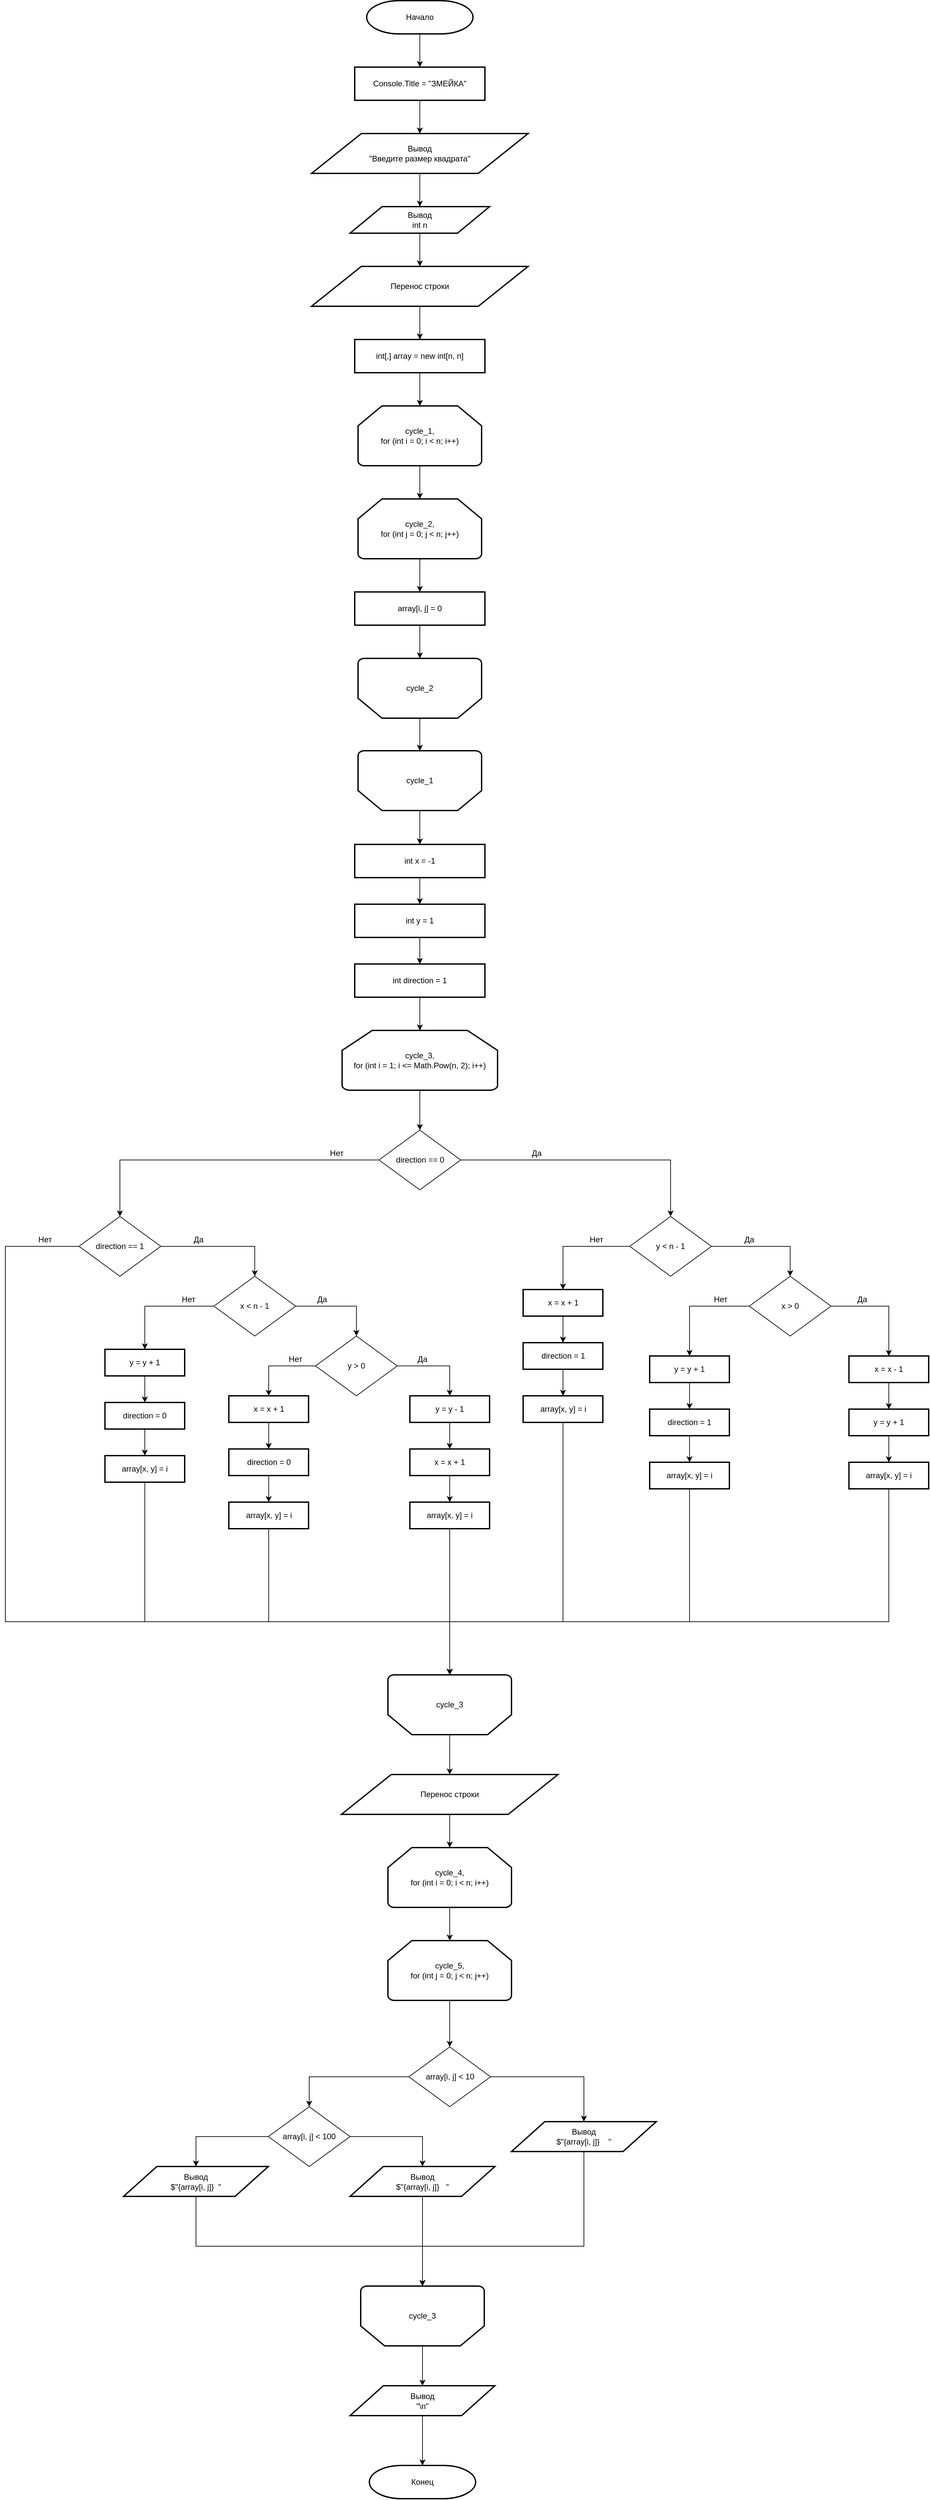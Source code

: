 <mxfile version="21.3.2" type="device">
  <diagram name="Страница 1" id="Z9K1tNPKtI9AY-vkeQpS">
    <mxGraphModel dx="2261" dy="796" grid="1" gridSize="10" guides="1" tooltips="1" connect="1" arrows="1" fold="1" page="1" pageScale="1" pageWidth="827" pageHeight="1169" math="0" shadow="0">
      <root>
        <mxCell id="0" />
        <mxCell id="1" parent="0" />
        <mxCell id="jfB_yY136jDRf2xqlvFt-1" style="edgeStyle=orthogonalEdgeStyle;rounded=0;orthogonalLoop=1;jettySize=auto;html=1;exitX=0.5;exitY=1;exitDx=0;exitDy=0;exitPerimeter=0;entryX=0.5;entryY=0;entryDx=0;entryDy=0;" edge="1" parent="1" source="2JxqPy2QXHR2AHmcMR86-1" target="5HvoogiQ1ebR22sNOO8Z-6">
          <mxGeometry relative="1" as="geometry" />
        </mxCell>
        <mxCell id="2JxqPy2QXHR2AHmcMR86-1" value="Начало" style="strokeWidth=2;html=1;shape=mxgraph.flowchart.terminator;whiteSpace=wrap;" parent="1" vertex="1">
          <mxGeometry x="334" y="40" width="160" height="50" as="geometry" />
        </mxCell>
        <mxCell id="jfB_yY136jDRf2xqlvFt-2" style="edgeStyle=orthogonalEdgeStyle;rounded=0;orthogonalLoop=1;jettySize=auto;html=1;exitX=0.5;exitY=1;exitDx=0;exitDy=0;entryX=0.5;entryY=0;entryDx=0;entryDy=0;" edge="1" parent="1" source="5HvoogiQ1ebR22sNOO8Z-6" target="ryswpVJ10NMLdz56twCL-1">
          <mxGeometry relative="1" as="geometry" />
        </mxCell>
        <mxCell id="5HvoogiQ1ebR22sNOO8Z-6" value="Console.Title = &quot;ЗМЕЙКА&quot;" style="rounded=1;whiteSpace=wrap;html=1;absoluteArcSize=1;arcSize=0;strokeWidth=2;" parent="1" vertex="1">
          <mxGeometry x="316" y="140" width="196" height="50" as="geometry" />
        </mxCell>
        <mxCell id="jfB_yY136jDRf2xqlvFt-4" style="edgeStyle=orthogonalEdgeStyle;rounded=0;orthogonalLoop=1;jettySize=auto;html=1;exitX=0.5;exitY=1;exitDx=0;exitDy=0;entryX=0.5;entryY=0;entryDx=0;entryDy=0;" edge="1" parent="1" source="ryswpVJ10NMLdz56twCL-1" target="jfB_yY136jDRf2xqlvFt-3">
          <mxGeometry relative="1" as="geometry" />
        </mxCell>
        <mxCell id="ryswpVJ10NMLdz56twCL-1" value="Вывод&lt;br&gt;&quot;Введите размер квадрата&quot;" style="shape=parallelogram;html=1;strokeWidth=2;perimeter=parallelogramPerimeter;whiteSpace=wrap;rounded=1;arcSize=0;size=0.23;" parent="1" vertex="1">
          <mxGeometry x="251" y="240" width="326" height="60" as="geometry" />
        </mxCell>
        <mxCell id="jfB_yY136jDRf2xqlvFt-32" style="edgeStyle=orthogonalEdgeStyle;rounded=0;orthogonalLoop=1;jettySize=auto;html=1;exitX=1;exitY=0.5;exitDx=0;exitDy=0;entryX=0.5;entryY=0;entryDx=0;entryDy=0;" edge="1" parent="1" source="EwrpvE9RAgZ8z1VkeaF3-3" target="jfB_yY136jDRf2xqlvFt-31">
          <mxGeometry relative="1" as="geometry" />
        </mxCell>
        <mxCell id="jfB_yY136jDRf2xqlvFt-58" style="edgeStyle=orthogonalEdgeStyle;rounded=0;orthogonalLoop=1;jettySize=auto;html=1;exitX=0;exitY=0.5;exitDx=0;exitDy=0;entryX=0.5;entryY=0;entryDx=0;entryDy=0;" edge="1" parent="1" source="EwrpvE9RAgZ8z1VkeaF3-3" target="jfB_yY136jDRf2xqlvFt-53">
          <mxGeometry relative="1" as="geometry" />
        </mxCell>
        <mxCell id="EwrpvE9RAgZ8z1VkeaF3-3" value="direction == 0" style="rhombus;whiteSpace=wrap;html=1;" parent="1" vertex="1">
          <mxGeometry x="352.5" y="1740" width="123" height="90" as="geometry" />
        </mxCell>
        <mxCell id="EwrpvE9RAgZ8z1VkeaF3-10" value="Да" style="text;html=1;strokeColor=none;fillColor=none;align=center;verticalAlign=middle;whiteSpace=wrap;rounded=0;" parent="1" vertex="1">
          <mxGeometry x="560" y="1760" width="60" height="30" as="geometry" />
        </mxCell>
        <mxCell id="EwrpvE9RAgZ8z1VkeaF3-16" value="Нет" style="text;html=1;strokeColor=none;fillColor=none;align=center;verticalAlign=middle;whiteSpace=wrap;rounded=0;" parent="1" vertex="1">
          <mxGeometry x="258.5" y="1760" width="60" height="30" as="geometry" />
        </mxCell>
        <mxCell id="EwrpvE9RAgZ8z1VkeaF3-70" value="Конец" style="strokeWidth=2;html=1;shape=mxgraph.flowchart.terminator;whiteSpace=wrap;" parent="1" vertex="1">
          <mxGeometry x="338" y="3750" width="160" height="50" as="geometry" />
        </mxCell>
        <mxCell id="jfB_yY136jDRf2xqlvFt-11" style="edgeStyle=orthogonalEdgeStyle;rounded=0;orthogonalLoop=1;jettySize=auto;html=1;exitX=0.5;exitY=1;exitDx=0;exitDy=0;exitPerimeter=0;entryX=0.5;entryY=0;entryDx=0;entryDy=0;entryPerimeter=0;" edge="1" parent="1" source="Q4O4J-r0xlCEo4uOXyzh-39" target="jfB_yY136jDRf2xqlvFt-10">
          <mxGeometry relative="1" as="geometry" />
        </mxCell>
        <mxCell id="Q4O4J-r0xlCEo4uOXyzh-39" value="cycle_1,&lt;br&gt;for (int i = 0; i &amp;lt; n; i++)" style="strokeWidth=2;html=1;shape=mxgraph.flowchart.loop_limit;whiteSpace=wrap;" parent="1" vertex="1">
          <mxGeometry x="321" y="650" width="186" height="90" as="geometry" />
        </mxCell>
        <mxCell id="jfB_yY136jDRf2xqlvFt-6" style="edgeStyle=orthogonalEdgeStyle;rounded=0;orthogonalLoop=1;jettySize=auto;html=1;exitX=0.5;exitY=1;exitDx=0;exitDy=0;entryX=0.5;entryY=0;entryDx=0;entryDy=0;" edge="1" parent="1" source="jfB_yY136jDRf2xqlvFt-3" target="jfB_yY136jDRf2xqlvFt-5">
          <mxGeometry relative="1" as="geometry" />
        </mxCell>
        <mxCell id="jfB_yY136jDRf2xqlvFt-3" value="Вывод&lt;br&gt;int n" style="shape=parallelogram;html=1;strokeWidth=2;perimeter=parallelogramPerimeter;whiteSpace=wrap;rounded=1;arcSize=0;size=0.23;" vertex="1" parent="1">
          <mxGeometry x="309" y="350" width="210" height="40" as="geometry" />
        </mxCell>
        <mxCell id="jfB_yY136jDRf2xqlvFt-8" style="edgeStyle=orthogonalEdgeStyle;rounded=0;orthogonalLoop=1;jettySize=auto;html=1;exitX=0.5;exitY=1;exitDx=0;exitDy=0;entryX=0.5;entryY=0;entryDx=0;entryDy=0;" edge="1" parent="1" source="jfB_yY136jDRf2xqlvFt-5" target="jfB_yY136jDRf2xqlvFt-7">
          <mxGeometry relative="1" as="geometry" />
        </mxCell>
        <mxCell id="jfB_yY136jDRf2xqlvFt-5" value="Перенос строки" style="shape=parallelogram;html=1;strokeWidth=2;perimeter=parallelogramPerimeter;whiteSpace=wrap;rounded=1;arcSize=0;size=0.23;" vertex="1" parent="1">
          <mxGeometry x="251" y="440" width="326" height="60" as="geometry" />
        </mxCell>
        <mxCell id="jfB_yY136jDRf2xqlvFt-9" style="edgeStyle=orthogonalEdgeStyle;rounded=0;orthogonalLoop=1;jettySize=auto;html=1;exitX=0.5;exitY=1;exitDx=0;exitDy=0;entryX=0.5;entryY=0;entryDx=0;entryDy=0;entryPerimeter=0;" edge="1" parent="1" source="jfB_yY136jDRf2xqlvFt-7" target="Q4O4J-r0xlCEo4uOXyzh-39">
          <mxGeometry relative="1" as="geometry" />
        </mxCell>
        <mxCell id="jfB_yY136jDRf2xqlvFt-7" value="int[,] array = new int[n, n]" style="rounded=1;whiteSpace=wrap;html=1;absoluteArcSize=1;arcSize=0;strokeWidth=2;" vertex="1" parent="1">
          <mxGeometry x="316" y="550" width="196" height="50" as="geometry" />
        </mxCell>
        <mxCell id="jfB_yY136jDRf2xqlvFt-13" style="edgeStyle=orthogonalEdgeStyle;rounded=0;orthogonalLoop=1;jettySize=auto;html=1;exitX=0.5;exitY=1;exitDx=0;exitDy=0;exitPerimeter=0;entryX=0.5;entryY=0;entryDx=0;entryDy=0;" edge="1" parent="1" source="jfB_yY136jDRf2xqlvFt-10" target="jfB_yY136jDRf2xqlvFt-12">
          <mxGeometry relative="1" as="geometry" />
        </mxCell>
        <mxCell id="jfB_yY136jDRf2xqlvFt-10" value="cycle_2,&lt;br&gt;for (int j = 0; j &amp;lt; n; j++)" style="strokeWidth=2;html=1;shape=mxgraph.flowchart.loop_limit;whiteSpace=wrap;" vertex="1" parent="1">
          <mxGeometry x="321" y="790" width="186" height="90" as="geometry" />
        </mxCell>
        <mxCell id="jfB_yY136jDRf2xqlvFt-15" style="edgeStyle=orthogonalEdgeStyle;rounded=0;orthogonalLoop=1;jettySize=auto;html=1;exitX=0.5;exitY=1;exitDx=0;exitDy=0;entryX=0.5;entryY=1;entryDx=0;entryDy=0;entryPerimeter=0;" edge="1" parent="1" source="jfB_yY136jDRf2xqlvFt-12" target="jfB_yY136jDRf2xqlvFt-14">
          <mxGeometry relative="1" as="geometry" />
        </mxCell>
        <mxCell id="jfB_yY136jDRf2xqlvFt-12" value="array[i, j] = 0" style="rounded=1;whiteSpace=wrap;html=1;absoluteArcSize=1;arcSize=0;strokeWidth=2;" vertex="1" parent="1">
          <mxGeometry x="316" y="930" width="196" height="50" as="geometry" />
        </mxCell>
        <mxCell id="jfB_yY136jDRf2xqlvFt-19" style="edgeStyle=orthogonalEdgeStyle;rounded=0;orthogonalLoop=1;jettySize=auto;html=1;exitX=0.5;exitY=0;exitDx=0;exitDy=0;exitPerimeter=0;entryX=0.5;entryY=1;entryDx=0;entryDy=0;entryPerimeter=0;" edge="1" parent="1" source="jfB_yY136jDRf2xqlvFt-14" target="jfB_yY136jDRf2xqlvFt-17">
          <mxGeometry relative="1" as="geometry" />
        </mxCell>
        <mxCell id="jfB_yY136jDRf2xqlvFt-20" value="" style="group" vertex="1" connectable="0" parent="1">
          <mxGeometry x="321" y="1030" width="186" height="90" as="geometry" />
        </mxCell>
        <mxCell id="jfB_yY136jDRf2xqlvFt-14" value="" style="strokeWidth=2;html=1;shape=mxgraph.flowchart.loop_limit;whiteSpace=wrap;rotation=-180;" vertex="1" parent="jfB_yY136jDRf2xqlvFt-20">
          <mxGeometry width="186" height="90" as="geometry" />
        </mxCell>
        <mxCell id="jfB_yY136jDRf2xqlvFt-16" value="cycle_2" style="text;html=1;strokeColor=none;fillColor=none;align=center;verticalAlign=middle;whiteSpace=wrap;rounded=0;" vertex="1" parent="jfB_yY136jDRf2xqlvFt-20">
          <mxGeometry x="63" y="30" width="60" height="30" as="geometry" />
        </mxCell>
        <mxCell id="jfB_yY136jDRf2xqlvFt-21" value="" style="group" vertex="1" connectable="0" parent="1">
          <mxGeometry x="321" y="1169" width="186" height="90" as="geometry" />
        </mxCell>
        <mxCell id="jfB_yY136jDRf2xqlvFt-17" value="" style="strokeWidth=2;html=1;shape=mxgraph.flowchart.loop_limit;whiteSpace=wrap;rotation=-180;" vertex="1" parent="jfB_yY136jDRf2xqlvFt-21">
          <mxGeometry width="186" height="90" as="geometry" />
        </mxCell>
        <mxCell id="jfB_yY136jDRf2xqlvFt-18" value="cycle_1" style="text;html=1;strokeColor=none;fillColor=none;align=center;verticalAlign=middle;whiteSpace=wrap;rounded=0;" vertex="1" parent="jfB_yY136jDRf2xqlvFt-21">
          <mxGeometry x="63" y="30" width="60" height="30" as="geometry" />
        </mxCell>
        <mxCell id="jfB_yY136jDRf2xqlvFt-25" style="edgeStyle=orthogonalEdgeStyle;rounded=0;orthogonalLoop=1;jettySize=auto;html=1;exitX=0.5;exitY=1;exitDx=0;exitDy=0;entryX=0.5;entryY=0;entryDx=0;entryDy=0;" edge="1" parent="1" source="jfB_yY136jDRf2xqlvFt-22" target="jfB_yY136jDRf2xqlvFt-24">
          <mxGeometry relative="1" as="geometry" />
        </mxCell>
        <mxCell id="jfB_yY136jDRf2xqlvFt-22" value="int x = -1" style="rounded=1;whiteSpace=wrap;html=1;absoluteArcSize=1;arcSize=0;strokeWidth=2;" vertex="1" parent="1">
          <mxGeometry x="316" y="1310" width="196" height="50" as="geometry" />
        </mxCell>
        <mxCell id="jfB_yY136jDRf2xqlvFt-23" style="edgeStyle=orthogonalEdgeStyle;rounded=0;orthogonalLoop=1;jettySize=auto;html=1;exitX=0.5;exitY=0;exitDx=0;exitDy=0;exitPerimeter=0;entryX=0.5;entryY=0;entryDx=0;entryDy=0;" edge="1" parent="1" source="jfB_yY136jDRf2xqlvFt-17" target="jfB_yY136jDRf2xqlvFt-22">
          <mxGeometry relative="1" as="geometry" />
        </mxCell>
        <mxCell id="jfB_yY136jDRf2xqlvFt-27" style="edgeStyle=orthogonalEdgeStyle;rounded=0;orthogonalLoop=1;jettySize=auto;html=1;exitX=0.5;exitY=1;exitDx=0;exitDy=0;entryX=0.5;entryY=0;entryDx=0;entryDy=0;" edge="1" parent="1" source="jfB_yY136jDRf2xqlvFt-24" target="jfB_yY136jDRf2xqlvFt-26">
          <mxGeometry relative="1" as="geometry" />
        </mxCell>
        <mxCell id="jfB_yY136jDRf2xqlvFt-24" value="int y = 1" style="rounded=1;whiteSpace=wrap;html=1;absoluteArcSize=1;arcSize=0;strokeWidth=2;" vertex="1" parent="1">
          <mxGeometry x="316" y="1400" width="196" height="50" as="geometry" />
        </mxCell>
        <mxCell id="jfB_yY136jDRf2xqlvFt-29" style="edgeStyle=orthogonalEdgeStyle;rounded=0;orthogonalLoop=1;jettySize=auto;html=1;exitX=0.5;exitY=1;exitDx=0;exitDy=0;entryX=0.5;entryY=0;entryDx=0;entryDy=0;entryPerimeter=0;" edge="1" parent="1" source="jfB_yY136jDRf2xqlvFt-26" target="jfB_yY136jDRf2xqlvFt-28">
          <mxGeometry relative="1" as="geometry" />
        </mxCell>
        <mxCell id="jfB_yY136jDRf2xqlvFt-26" value="int direction = 1" style="rounded=1;whiteSpace=wrap;html=1;absoluteArcSize=1;arcSize=0;strokeWidth=2;" vertex="1" parent="1">
          <mxGeometry x="316" y="1490" width="196" height="50" as="geometry" />
        </mxCell>
        <mxCell id="jfB_yY136jDRf2xqlvFt-30" style="edgeStyle=orthogonalEdgeStyle;rounded=0;orthogonalLoop=1;jettySize=auto;html=1;exitX=0.5;exitY=1;exitDx=0;exitDy=0;exitPerimeter=0;entryX=0.5;entryY=0;entryDx=0;entryDy=0;" edge="1" parent="1" source="jfB_yY136jDRf2xqlvFt-28" target="EwrpvE9RAgZ8z1VkeaF3-3">
          <mxGeometry relative="1" as="geometry" />
        </mxCell>
        <mxCell id="jfB_yY136jDRf2xqlvFt-28" value="cycle_3,&lt;br&gt;for (int i = 1; i &amp;lt;= Math.Pow(n, 2); i++)" style="strokeWidth=2;html=1;shape=mxgraph.flowchart.loop_limit;whiteSpace=wrap;" vertex="1" parent="1">
          <mxGeometry x="297" y="1590" width="234" height="90" as="geometry" />
        </mxCell>
        <mxCell id="jfB_yY136jDRf2xqlvFt-34" style="edgeStyle=orthogonalEdgeStyle;rounded=0;orthogonalLoop=1;jettySize=auto;html=1;exitX=1;exitY=0.5;exitDx=0;exitDy=0;entryX=0.5;entryY=0;entryDx=0;entryDy=0;" edge="1" parent="1" source="jfB_yY136jDRf2xqlvFt-31" target="jfB_yY136jDRf2xqlvFt-33">
          <mxGeometry relative="1" as="geometry" />
        </mxCell>
        <mxCell id="jfB_yY136jDRf2xqlvFt-48" style="edgeStyle=orthogonalEdgeStyle;rounded=0;orthogonalLoop=1;jettySize=auto;html=1;exitX=0;exitY=0.5;exitDx=0;exitDy=0;entryX=0.5;entryY=0;entryDx=0;entryDy=0;" edge="1" parent="1" source="jfB_yY136jDRf2xqlvFt-31" target="jfB_yY136jDRf2xqlvFt-47">
          <mxGeometry relative="1" as="geometry" />
        </mxCell>
        <mxCell id="jfB_yY136jDRf2xqlvFt-31" value="y &amp;lt; n - 1" style="rhombus;whiteSpace=wrap;html=1;" vertex="1" parent="1">
          <mxGeometry x="730" y="1870" width="123" height="90" as="geometry" />
        </mxCell>
        <mxCell id="jfB_yY136jDRf2xqlvFt-36" style="edgeStyle=orthogonalEdgeStyle;rounded=0;orthogonalLoop=1;jettySize=auto;html=1;exitX=1;exitY=0.5;exitDx=0;exitDy=0;entryX=0.5;entryY=0;entryDx=0;entryDy=0;" edge="1" parent="1" source="jfB_yY136jDRf2xqlvFt-33" target="jfB_yY136jDRf2xqlvFt-35">
          <mxGeometry relative="1" as="geometry" />
        </mxCell>
        <mxCell id="jfB_yY136jDRf2xqlvFt-42" style="edgeStyle=orthogonalEdgeStyle;rounded=0;orthogonalLoop=1;jettySize=auto;html=1;exitX=0;exitY=0.5;exitDx=0;exitDy=0;entryX=0.5;entryY=0;entryDx=0;entryDy=0;" edge="1" parent="1" source="jfB_yY136jDRf2xqlvFt-33" target="jfB_yY136jDRf2xqlvFt-41">
          <mxGeometry relative="1" as="geometry" />
        </mxCell>
        <mxCell id="jfB_yY136jDRf2xqlvFt-33" value="x &amp;gt; 0" style="rhombus;whiteSpace=wrap;html=1;" vertex="1" parent="1">
          <mxGeometry x="910" y="1960" width="123" height="90" as="geometry" />
        </mxCell>
        <mxCell id="jfB_yY136jDRf2xqlvFt-38" style="edgeStyle=orthogonalEdgeStyle;rounded=0;orthogonalLoop=1;jettySize=auto;html=1;exitX=0.5;exitY=1;exitDx=0;exitDy=0;entryX=0.5;entryY=0;entryDx=0;entryDy=0;" edge="1" parent="1" source="jfB_yY136jDRf2xqlvFt-35" target="jfB_yY136jDRf2xqlvFt-37">
          <mxGeometry relative="1" as="geometry" />
        </mxCell>
        <mxCell id="jfB_yY136jDRf2xqlvFt-35" value="x = x - 1" style="rounded=1;whiteSpace=wrap;html=1;absoluteArcSize=1;arcSize=0;strokeWidth=2;" vertex="1" parent="1">
          <mxGeometry x="1060" y="2080" width="120" height="40" as="geometry" />
        </mxCell>
        <mxCell id="jfB_yY136jDRf2xqlvFt-40" style="edgeStyle=orthogonalEdgeStyle;rounded=0;orthogonalLoop=1;jettySize=auto;html=1;exitX=0.5;exitY=1;exitDx=0;exitDy=0;entryX=0.5;entryY=0;entryDx=0;entryDy=0;" edge="1" parent="1" source="jfB_yY136jDRf2xqlvFt-37" target="jfB_yY136jDRf2xqlvFt-39">
          <mxGeometry relative="1" as="geometry" />
        </mxCell>
        <mxCell id="jfB_yY136jDRf2xqlvFt-37" value="y = y + 1" style="rounded=1;whiteSpace=wrap;html=1;absoluteArcSize=1;arcSize=0;strokeWidth=2;" vertex="1" parent="1">
          <mxGeometry x="1060" y="2160" width="120" height="40" as="geometry" />
        </mxCell>
        <mxCell id="jfB_yY136jDRf2xqlvFt-92" style="edgeStyle=orthogonalEdgeStyle;rounded=0;orthogonalLoop=1;jettySize=auto;html=1;exitX=0.5;exitY=1;exitDx=0;exitDy=0;entryX=0.5;entryY=1;entryDx=0;entryDy=0;entryPerimeter=0;" edge="1" parent="1" source="jfB_yY136jDRf2xqlvFt-39" target="jfB_yY136jDRf2xqlvFt-88">
          <mxGeometry relative="1" as="geometry">
            <Array as="points">
              <mxPoint x="1120" y="2480" />
              <mxPoint x="459" y="2480" />
            </Array>
          </mxGeometry>
        </mxCell>
        <mxCell id="jfB_yY136jDRf2xqlvFt-39" value="array[x, y] = i" style="rounded=1;whiteSpace=wrap;html=1;absoluteArcSize=1;arcSize=0;strokeWidth=2;" vertex="1" parent="1">
          <mxGeometry x="1060" y="2240" width="120" height="40" as="geometry" />
        </mxCell>
        <mxCell id="jfB_yY136jDRf2xqlvFt-44" style="edgeStyle=orthogonalEdgeStyle;rounded=0;orthogonalLoop=1;jettySize=auto;html=1;exitX=0.5;exitY=1;exitDx=0;exitDy=0;entryX=0.5;entryY=0;entryDx=0;entryDy=0;" edge="1" parent="1" source="jfB_yY136jDRf2xqlvFt-41" target="jfB_yY136jDRf2xqlvFt-43">
          <mxGeometry relative="1" as="geometry" />
        </mxCell>
        <mxCell id="jfB_yY136jDRf2xqlvFt-41" value="y = y + 1" style="rounded=1;whiteSpace=wrap;html=1;absoluteArcSize=1;arcSize=0;strokeWidth=2;" vertex="1" parent="1">
          <mxGeometry x="760" y="2080" width="120" height="40" as="geometry" />
        </mxCell>
        <mxCell id="jfB_yY136jDRf2xqlvFt-46" style="edgeStyle=orthogonalEdgeStyle;rounded=0;orthogonalLoop=1;jettySize=auto;html=1;exitX=0.5;exitY=1;exitDx=0;exitDy=0;entryX=0.5;entryY=0;entryDx=0;entryDy=0;" edge="1" parent="1" source="jfB_yY136jDRf2xqlvFt-43" target="jfB_yY136jDRf2xqlvFt-45">
          <mxGeometry relative="1" as="geometry" />
        </mxCell>
        <mxCell id="jfB_yY136jDRf2xqlvFt-43" value="direction = 1" style="rounded=1;whiteSpace=wrap;html=1;absoluteArcSize=1;arcSize=0;strokeWidth=2;" vertex="1" parent="1">
          <mxGeometry x="760" y="2160" width="120" height="40" as="geometry" />
        </mxCell>
        <mxCell id="jfB_yY136jDRf2xqlvFt-91" style="edgeStyle=orthogonalEdgeStyle;rounded=0;orthogonalLoop=1;jettySize=auto;html=1;exitX=0.5;exitY=1;exitDx=0;exitDy=0;entryX=0.5;entryY=1;entryDx=0;entryDy=0;entryPerimeter=0;" edge="1" parent="1" source="jfB_yY136jDRf2xqlvFt-45" target="jfB_yY136jDRf2xqlvFt-88">
          <mxGeometry relative="1" as="geometry">
            <Array as="points">
              <mxPoint x="820" y="2480" />
              <mxPoint x="459" y="2480" />
            </Array>
          </mxGeometry>
        </mxCell>
        <mxCell id="jfB_yY136jDRf2xqlvFt-45" value="array[x, y] = i" style="rounded=1;whiteSpace=wrap;html=1;absoluteArcSize=1;arcSize=0;strokeWidth=2;" vertex="1" parent="1">
          <mxGeometry x="760" y="2240" width="120" height="40" as="geometry" />
        </mxCell>
        <mxCell id="jfB_yY136jDRf2xqlvFt-50" style="edgeStyle=orthogonalEdgeStyle;rounded=0;orthogonalLoop=1;jettySize=auto;html=1;exitX=0.5;exitY=1;exitDx=0;exitDy=0;entryX=0.5;entryY=0;entryDx=0;entryDy=0;" edge="1" parent="1" source="jfB_yY136jDRf2xqlvFt-47" target="jfB_yY136jDRf2xqlvFt-49">
          <mxGeometry relative="1" as="geometry" />
        </mxCell>
        <mxCell id="jfB_yY136jDRf2xqlvFt-47" value="x = x + 1" style="rounded=1;whiteSpace=wrap;html=1;absoluteArcSize=1;arcSize=0;strokeWidth=2;" vertex="1" parent="1">
          <mxGeometry x="569.5" y="1980" width="120" height="40" as="geometry" />
        </mxCell>
        <mxCell id="jfB_yY136jDRf2xqlvFt-52" style="edgeStyle=orthogonalEdgeStyle;rounded=0;orthogonalLoop=1;jettySize=auto;html=1;exitX=0.5;exitY=1;exitDx=0;exitDy=0;entryX=0.5;entryY=0;entryDx=0;entryDy=0;" edge="1" parent="1" source="jfB_yY136jDRf2xqlvFt-49" target="jfB_yY136jDRf2xqlvFt-51">
          <mxGeometry relative="1" as="geometry" />
        </mxCell>
        <mxCell id="jfB_yY136jDRf2xqlvFt-49" value="direction = 1" style="rounded=1;whiteSpace=wrap;html=1;absoluteArcSize=1;arcSize=0;strokeWidth=2;" vertex="1" parent="1">
          <mxGeometry x="569.5" y="2060" width="120" height="40" as="geometry" />
        </mxCell>
        <mxCell id="jfB_yY136jDRf2xqlvFt-99" style="edgeStyle=orthogonalEdgeStyle;rounded=0;orthogonalLoop=1;jettySize=auto;html=1;exitX=0.5;exitY=1;exitDx=0;exitDy=0;entryX=0.5;entryY=1;entryDx=0;entryDy=0;entryPerimeter=0;" edge="1" parent="1" source="jfB_yY136jDRf2xqlvFt-51" target="jfB_yY136jDRf2xqlvFt-88">
          <mxGeometry relative="1" as="geometry">
            <Array as="points">
              <mxPoint x="630" y="2480" />
              <mxPoint x="459" y="2480" />
            </Array>
          </mxGeometry>
        </mxCell>
        <mxCell id="jfB_yY136jDRf2xqlvFt-51" value="array[x, y] = i" style="rounded=1;whiteSpace=wrap;html=1;absoluteArcSize=1;arcSize=0;strokeWidth=2;" vertex="1" parent="1">
          <mxGeometry x="569.5" y="2140" width="120" height="40" as="geometry" />
        </mxCell>
        <mxCell id="jfB_yY136jDRf2xqlvFt-70" style="edgeStyle=orthogonalEdgeStyle;rounded=0;orthogonalLoop=1;jettySize=auto;html=1;exitX=1;exitY=0.5;exitDx=0;exitDy=0;entryX=0.5;entryY=0;entryDx=0;entryDy=0;" edge="1" parent="1" source="jfB_yY136jDRf2xqlvFt-53" target="jfB_yY136jDRf2xqlvFt-69">
          <mxGeometry relative="1" as="geometry" />
        </mxCell>
        <mxCell id="jfB_yY136jDRf2xqlvFt-98" style="edgeStyle=orthogonalEdgeStyle;rounded=0;orthogonalLoop=1;jettySize=auto;html=1;exitX=0;exitY=0.5;exitDx=0;exitDy=0;entryX=0.5;entryY=1;entryDx=0;entryDy=0;entryPerimeter=0;" edge="1" parent="1" source="jfB_yY136jDRf2xqlvFt-53" target="jfB_yY136jDRf2xqlvFt-88">
          <mxGeometry relative="1" as="geometry">
            <Array as="points">
              <mxPoint x="-210" y="1915" />
              <mxPoint x="-210" y="2480" />
              <mxPoint x="459" y="2480" />
            </Array>
          </mxGeometry>
        </mxCell>
        <mxCell id="jfB_yY136jDRf2xqlvFt-53" value="direction == 1" style="rhombus;whiteSpace=wrap;html=1;" vertex="1" parent="1">
          <mxGeometry x="-99" y="1870" width="123" height="90" as="geometry" />
        </mxCell>
        <mxCell id="jfB_yY136jDRf2xqlvFt-54" value="Да" style="text;html=1;strokeColor=none;fillColor=none;align=center;verticalAlign=middle;whiteSpace=wrap;rounded=0;" vertex="1" parent="1">
          <mxGeometry x="880" y="1890" width="60" height="30" as="geometry" />
        </mxCell>
        <mxCell id="jfB_yY136jDRf2xqlvFt-55" value="Да" style="text;html=1;strokeColor=none;fillColor=none;align=center;verticalAlign=middle;whiteSpace=wrap;rounded=0;" vertex="1" parent="1">
          <mxGeometry x="1050" y="1980" width="60" height="30" as="geometry" />
        </mxCell>
        <mxCell id="jfB_yY136jDRf2xqlvFt-56" value="Нет" style="text;html=1;strokeColor=none;fillColor=none;align=center;verticalAlign=middle;whiteSpace=wrap;rounded=0;" vertex="1" parent="1">
          <mxGeometry x="650" y="1890" width="60" height="30" as="geometry" />
        </mxCell>
        <mxCell id="jfB_yY136jDRf2xqlvFt-57" value="Нет" style="text;html=1;strokeColor=none;fillColor=none;align=center;verticalAlign=middle;whiteSpace=wrap;rounded=0;" vertex="1" parent="1">
          <mxGeometry x="837" y="1980" width="60" height="30" as="geometry" />
        </mxCell>
        <mxCell id="jfB_yY136jDRf2xqlvFt-63" style="edgeStyle=orthogonalEdgeStyle;rounded=0;orthogonalLoop=1;jettySize=auto;html=1;exitX=1;exitY=0.5;exitDx=0;exitDy=0;entryX=0.5;entryY=0;entryDx=0;entryDy=0;" edge="1" parent="1" source="jfB_yY136jDRf2xqlvFt-59" target="jfB_yY136jDRf2xqlvFt-62">
          <mxGeometry relative="1" as="geometry" />
        </mxCell>
        <mxCell id="jfB_yY136jDRf2xqlvFt-78" style="edgeStyle=orthogonalEdgeStyle;rounded=0;orthogonalLoop=1;jettySize=auto;html=1;exitX=0;exitY=0.5;exitDx=0;exitDy=0;entryX=0.5;entryY=0;entryDx=0;entryDy=0;" edge="1" parent="1" source="jfB_yY136jDRf2xqlvFt-59" target="jfB_yY136jDRf2xqlvFt-68">
          <mxGeometry relative="1" as="geometry" />
        </mxCell>
        <mxCell id="jfB_yY136jDRf2xqlvFt-59" value="y &amp;gt; 0" style="rhombus;whiteSpace=wrap;html=1;" vertex="1" parent="1">
          <mxGeometry x="257" y="2050" width="123" height="90" as="geometry" />
        </mxCell>
        <mxCell id="jfB_yY136jDRf2xqlvFt-61" value="Да" style="text;html=1;strokeColor=none;fillColor=none;align=center;verticalAlign=middle;whiteSpace=wrap;rounded=0;" vertex="1" parent="1">
          <mxGeometry x="51" y="1890" width="60" height="30" as="geometry" />
        </mxCell>
        <mxCell id="jfB_yY136jDRf2xqlvFt-65" style="edgeStyle=orthogonalEdgeStyle;rounded=0;orthogonalLoop=1;jettySize=auto;html=1;exitX=0.5;exitY=1;exitDx=0;exitDy=0;entryX=0.5;entryY=0;entryDx=0;entryDy=0;" edge="1" parent="1" source="jfB_yY136jDRf2xqlvFt-62" target="jfB_yY136jDRf2xqlvFt-64">
          <mxGeometry relative="1" as="geometry" />
        </mxCell>
        <mxCell id="jfB_yY136jDRf2xqlvFt-62" value="y = y - 1" style="rounded=1;whiteSpace=wrap;html=1;absoluteArcSize=1;arcSize=0;strokeWidth=2;" vertex="1" parent="1">
          <mxGeometry x="399" y="2140" width="120" height="40" as="geometry" />
        </mxCell>
        <mxCell id="jfB_yY136jDRf2xqlvFt-67" style="edgeStyle=orthogonalEdgeStyle;rounded=0;orthogonalLoop=1;jettySize=auto;html=1;exitX=0.5;exitY=1;exitDx=0;exitDy=0;entryX=0.5;entryY=0;entryDx=0;entryDy=0;" edge="1" parent="1" source="jfB_yY136jDRf2xqlvFt-64" target="jfB_yY136jDRf2xqlvFt-66">
          <mxGeometry relative="1" as="geometry" />
        </mxCell>
        <mxCell id="jfB_yY136jDRf2xqlvFt-64" value="x = x + 1" style="rounded=1;whiteSpace=wrap;html=1;absoluteArcSize=1;arcSize=0;strokeWidth=2;" vertex="1" parent="1">
          <mxGeometry x="399" y="2220" width="120" height="40" as="geometry" />
        </mxCell>
        <mxCell id="jfB_yY136jDRf2xqlvFt-95" style="edgeStyle=orthogonalEdgeStyle;rounded=0;orthogonalLoop=1;jettySize=auto;html=1;exitX=0.5;exitY=1;exitDx=0;exitDy=0;entryX=0.5;entryY=1;entryDx=0;entryDy=0;entryPerimeter=0;" edge="1" parent="1" source="jfB_yY136jDRf2xqlvFt-66" target="jfB_yY136jDRf2xqlvFt-88">
          <mxGeometry relative="1" as="geometry" />
        </mxCell>
        <mxCell id="jfB_yY136jDRf2xqlvFt-66" value="array[x, y] = i" style="rounded=1;whiteSpace=wrap;html=1;absoluteArcSize=1;arcSize=0;strokeWidth=2;" vertex="1" parent="1">
          <mxGeometry x="399" y="2300" width="120" height="40" as="geometry" />
        </mxCell>
        <mxCell id="jfB_yY136jDRf2xqlvFt-75" style="edgeStyle=orthogonalEdgeStyle;rounded=0;orthogonalLoop=1;jettySize=auto;html=1;exitX=0.5;exitY=1;exitDx=0;exitDy=0;entryX=0.5;entryY=0;entryDx=0;entryDy=0;" edge="1" parent="1" source="jfB_yY136jDRf2xqlvFt-68" target="jfB_yY136jDRf2xqlvFt-74">
          <mxGeometry relative="1" as="geometry" />
        </mxCell>
        <mxCell id="jfB_yY136jDRf2xqlvFt-68" value="x = x + 1" style="rounded=1;whiteSpace=wrap;html=1;absoluteArcSize=1;arcSize=0;strokeWidth=2;" vertex="1" parent="1">
          <mxGeometry x="126.5" y="2140" width="120" height="40" as="geometry" />
        </mxCell>
        <mxCell id="jfB_yY136jDRf2xqlvFt-71" style="edgeStyle=orthogonalEdgeStyle;rounded=0;orthogonalLoop=1;jettySize=auto;html=1;exitX=1;exitY=0.5;exitDx=0;exitDy=0;entryX=0.5;entryY=0;entryDx=0;entryDy=0;" edge="1" parent="1" source="jfB_yY136jDRf2xqlvFt-69" target="jfB_yY136jDRf2xqlvFt-59">
          <mxGeometry relative="1" as="geometry" />
        </mxCell>
        <mxCell id="jfB_yY136jDRf2xqlvFt-81" style="edgeStyle=orthogonalEdgeStyle;rounded=0;orthogonalLoop=1;jettySize=auto;html=1;exitX=0;exitY=0.5;exitDx=0;exitDy=0;entryX=0.5;entryY=0;entryDx=0;entryDy=0;" edge="1" parent="1" source="jfB_yY136jDRf2xqlvFt-69" target="jfB_yY136jDRf2xqlvFt-80">
          <mxGeometry relative="1" as="geometry" />
        </mxCell>
        <mxCell id="jfB_yY136jDRf2xqlvFt-69" value="x &amp;lt; n - 1" style="rhombus;whiteSpace=wrap;html=1;" vertex="1" parent="1">
          <mxGeometry x="104" y="1960" width="123" height="90" as="geometry" />
        </mxCell>
        <mxCell id="jfB_yY136jDRf2xqlvFt-72" value="Да" style="text;html=1;strokeColor=none;fillColor=none;align=center;verticalAlign=middle;whiteSpace=wrap;rounded=0;" vertex="1" parent="1">
          <mxGeometry x="237" y="1980" width="60" height="30" as="geometry" />
        </mxCell>
        <mxCell id="jfB_yY136jDRf2xqlvFt-73" value="Да" style="text;html=1;strokeColor=none;fillColor=none;align=center;verticalAlign=middle;whiteSpace=wrap;rounded=0;" vertex="1" parent="1">
          <mxGeometry x="388" y="2070" width="60" height="30" as="geometry" />
        </mxCell>
        <mxCell id="jfB_yY136jDRf2xqlvFt-77" style="edgeStyle=orthogonalEdgeStyle;rounded=0;orthogonalLoop=1;jettySize=auto;html=1;exitX=0.5;exitY=1;exitDx=0;exitDy=0;entryX=0.5;entryY=0;entryDx=0;entryDy=0;" edge="1" parent="1" source="jfB_yY136jDRf2xqlvFt-74" target="jfB_yY136jDRf2xqlvFt-76">
          <mxGeometry relative="1" as="geometry" />
        </mxCell>
        <mxCell id="jfB_yY136jDRf2xqlvFt-74" value="direction = 0" style="rounded=1;whiteSpace=wrap;html=1;absoluteArcSize=1;arcSize=0;strokeWidth=2;" vertex="1" parent="1">
          <mxGeometry x="126.5" y="2220" width="120" height="40" as="geometry" />
        </mxCell>
        <mxCell id="jfB_yY136jDRf2xqlvFt-96" style="edgeStyle=orthogonalEdgeStyle;rounded=0;orthogonalLoop=1;jettySize=auto;html=1;exitX=0.5;exitY=1;exitDx=0;exitDy=0;entryX=0.5;entryY=1;entryDx=0;entryDy=0;entryPerimeter=0;" edge="1" parent="1" source="jfB_yY136jDRf2xqlvFt-76" target="jfB_yY136jDRf2xqlvFt-88">
          <mxGeometry relative="1" as="geometry">
            <Array as="points">
              <mxPoint x="187" y="2480" />
              <mxPoint x="459" y="2480" />
            </Array>
          </mxGeometry>
        </mxCell>
        <mxCell id="jfB_yY136jDRf2xqlvFt-76" value="array[x, y] = i" style="rounded=1;whiteSpace=wrap;html=1;absoluteArcSize=1;arcSize=0;strokeWidth=2;" vertex="1" parent="1">
          <mxGeometry x="126.5" y="2300" width="120" height="40" as="geometry" />
        </mxCell>
        <mxCell id="jfB_yY136jDRf2xqlvFt-79" value="Нет" style="text;html=1;strokeColor=none;fillColor=none;align=center;verticalAlign=middle;whiteSpace=wrap;rounded=0;" vertex="1" parent="1">
          <mxGeometry x="197" y="2070" width="60" height="30" as="geometry" />
        </mxCell>
        <mxCell id="jfB_yY136jDRf2xqlvFt-83" style="edgeStyle=orthogonalEdgeStyle;rounded=0;orthogonalLoop=1;jettySize=auto;html=1;exitX=0.5;exitY=1;exitDx=0;exitDy=0;entryX=0.5;entryY=0;entryDx=0;entryDy=0;" edge="1" parent="1" source="jfB_yY136jDRf2xqlvFt-80" target="jfB_yY136jDRf2xqlvFt-82">
          <mxGeometry relative="1" as="geometry" />
        </mxCell>
        <mxCell id="jfB_yY136jDRf2xqlvFt-80" value="y = y + 1" style="rounded=1;whiteSpace=wrap;html=1;absoluteArcSize=1;arcSize=0;strokeWidth=2;" vertex="1" parent="1">
          <mxGeometry x="-60" y="2070" width="120" height="40" as="geometry" />
        </mxCell>
        <mxCell id="jfB_yY136jDRf2xqlvFt-85" style="edgeStyle=orthogonalEdgeStyle;rounded=0;orthogonalLoop=1;jettySize=auto;html=1;exitX=0.5;exitY=1;exitDx=0;exitDy=0;entryX=0.5;entryY=0;entryDx=0;entryDy=0;" edge="1" parent="1" source="jfB_yY136jDRf2xqlvFt-82" target="jfB_yY136jDRf2xqlvFt-84">
          <mxGeometry relative="1" as="geometry" />
        </mxCell>
        <mxCell id="jfB_yY136jDRf2xqlvFt-82" value="direction = 0" style="rounded=1;whiteSpace=wrap;html=1;absoluteArcSize=1;arcSize=0;strokeWidth=2;" vertex="1" parent="1">
          <mxGeometry x="-60" y="2150" width="120" height="40" as="geometry" />
        </mxCell>
        <mxCell id="jfB_yY136jDRf2xqlvFt-97" style="edgeStyle=orthogonalEdgeStyle;rounded=0;orthogonalLoop=1;jettySize=auto;html=1;exitX=0.5;exitY=1;exitDx=0;exitDy=0;entryX=0.5;entryY=1;entryDx=0;entryDy=0;entryPerimeter=0;" edge="1" parent="1" source="jfB_yY136jDRf2xqlvFt-84" target="jfB_yY136jDRf2xqlvFt-88">
          <mxGeometry relative="1" as="geometry">
            <Array as="points">
              <mxPoint y="2480" />
              <mxPoint x="459" y="2480" />
            </Array>
          </mxGeometry>
        </mxCell>
        <mxCell id="jfB_yY136jDRf2xqlvFt-84" value="array[x, y] = i" style="rounded=1;whiteSpace=wrap;html=1;absoluteArcSize=1;arcSize=0;strokeWidth=2;" vertex="1" parent="1">
          <mxGeometry x="-60" y="2230" width="120" height="40" as="geometry" />
        </mxCell>
        <mxCell id="jfB_yY136jDRf2xqlvFt-86" value="Нет" style="text;html=1;strokeColor=none;fillColor=none;align=center;verticalAlign=middle;whiteSpace=wrap;rounded=0;" vertex="1" parent="1">
          <mxGeometry x="36" y="1980" width="60" height="30" as="geometry" />
        </mxCell>
        <mxCell id="jfB_yY136jDRf2xqlvFt-87" value="" style="group" vertex="1" connectable="0" parent="1">
          <mxGeometry x="366" y="2560" width="186" height="90" as="geometry" />
        </mxCell>
        <mxCell id="jfB_yY136jDRf2xqlvFt-88" value="" style="strokeWidth=2;html=1;shape=mxgraph.flowchart.loop_limit;whiteSpace=wrap;rotation=-180;" vertex="1" parent="jfB_yY136jDRf2xqlvFt-87">
          <mxGeometry width="186" height="90" as="geometry" />
        </mxCell>
        <mxCell id="jfB_yY136jDRf2xqlvFt-89" value="cycle_3" style="text;html=1;strokeColor=none;fillColor=none;align=center;verticalAlign=middle;whiteSpace=wrap;rounded=0;" vertex="1" parent="jfB_yY136jDRf2xqlvFt-87">
          <mxGeometry x="63" y="30" width="60" height="30" as="geometry" />
        </mxCell>
        <mxCell id="jfB_yY136jDRf2xqlvFt-103" style="edgeStyle=orthogonalEdgeStyle;rounded=0;orthogonalLoop=1;jettySize=auto;html=1;exitX=0.5;exitY=1;exitDx=0;exitDy=0;entryX=0.5;entryY=0;entryDx=0;entryDy=0;entryPerimeter=0;" edge="1" parent="1" source="jfB_yY136jDRf2xqlvFt-100" target="jfB_yY136jDRf2xqlvFt-102">
          <mxGeometry relative="1" as="geometry" />
        </mxCell>
        <mxCell id="jfB_yY136jDRf2xqlvFt-100" value="Перенос строки" style="shape=parallelogram;html=1;strokeWidth=2;perimeter=parallelogramPerimeter;whiteSpace=wrap;rounded=1;arcSize=0;size=0.23;" vertex="1" parent="1">
          <mxGeometry x="296" y="2710" width="326" height="60" as="geometry" />
        </mxCell>
        <mxCell id="jfB_yY136jDRf2xqlvFt-101" style="edgeStyle=orthogonalEdgeStyle;rounded=0;orthogonalLoop=1;jettySize=auto;html=1;exitX=0.5;exitY=0;exitDx=0;exitDy=0;exitPerimeter=0;entryX=0.5;entryY=0;entryDx=0;entryDy=0;" edge="1" parent="1" source="jfB_yY136jDRf2xqlvFt-88" target="jfB_yY136jDRf2xqlvFt-100">
          <mxGeometry relative="1" as="geometry" />
        </mxCell>
        <mxCell id="jfB_yY136jDRf2xqlvFt-105" style="edgeStyle=orthogonalEdgeStyle;rounded=0;orthogonalLoop=1;jettySize=auto;html=1;exitX=0.5;exitY=1;exitDx=0;exitDy=0;exitPerimeter=0;entryX=0.5;entryY=0;entryDx=0;entryDy=0;entryPerimeter=0;" edge="1" parent="1" source="jfB_yY136jDRf2xqlvFt-102" target="jfB_yY136jDRf2xqlvFt-104">
          <mxGeometry relative="1" as="geometry" />
        </mxCell>
        <mxCell id="jfB_yY136jDRf2xqlvFt-102" value="cycle_4,&lt;br&gt;for (int i = 0; i &amp;lt; n; i++)" style="strokeWidth=2;html=1;shape=mxgraph.flowchart.loop_limit;whiteSpace=wrap;" vertex="1" parent="1">
          <mxGeometry x="366" y="2820" width="186" height="90" as="geometry" />
        </mxCell>
        <mxCell id="jfB_yY136jDRf2xqlvFt-109" style="edgeStyle=orthogonalEdgeStyle;rounded=0;orthogonalLoop=1;jettySize=auto;html=1;exitX=0.5;exitY=1;exitDx=0;exitDy=0;exitPerimeter=0;entryX=0.5;entryY=0;entryDx=0;entryDy=0;" edge="1" parent="1" source="jfB_yY136jDRf2xqlvFt-104" target="jfB_yY136jDRf2xqlvFt-106">
          <mxGeometry relative="1" as="geometry" />
        </mxCell>
        <mxCell id="jfB_yY136jDRf2xqlvFt-104" value="cycle_5,&lt;br&gt;for (int j = 0; j &amp;lt; n; j++)" style="strokeWidth=2;html=1;shape=mxgraph.flowchart.loop_limit;whiteSpace=wrap;" vertex="1" parent="1">
          <mxGeometry x="366" y="2960" width="186" height="90" as="geometry" />
        </mxCell>
        <mxCell id="jfB_yY136jDRf2xqlvFt-111" style="edgeStyle=orthogonalEdgeStyle;rounded=0;orthogonalLoop=1;jettySize=auto;html=1;exitX=1;exitY=0.5;exitDx=0;exitDy=0;entryX=0.5;entryY=0;entryDx=0;entryDy=0;" edge="1" parent="1" source="jfB_yY136jDRf2xqlvFt-106" target="jfB_yY136jDRf2xqlvFt-110">
          <mxGeometry relative="1" as="geometry" />
        </mxCell>
        <mxCell id="jfB_yY136jDRf2xqlvFt-113" style="edgeStyle=orthogonalEdgeStyle;rounded=0;orthogonalLoop=1;jettySize=auto;html=1;exitX=0;exitY=0.5;exitDx=0;exitDy=0;entryX=0.5;entryY=0;entryDx=0;entryDy=0;" edge="1" parent="1" source="jfB_yY136jDRf2xqlvFt-106" target="jfB_yY136jDRf2xqlvFt-112">
          <mxGeometry relative="1" as="geometry" />
        </mxCell>
        <mxCell id="jfB_yY136jDRf2xqlvFt-106" value="array[i, j] &amp;lt; 10" style="rhombus;whiteSpace=wrap;html=1;" vertex="1" parent="1">
          <mxGeometry x="397.5" y="3120" width="123" height="90" as="geometry" />
        </mxCell>
        <mxCell id="jfB_yY136jDRf2xqlvFt-107" value="Нет" style="text;html=1;strokeColor=none;fillColor=none;align=center;verticalAlign=middle;whiteSpace=wrap;rounded=0;" vertex="1" parent="1">
          <mxGeometry x="-180" y="1890" width="60" height="30" as="geometry" />
        </mxCell>
        <mxCell id="jfB_yY136jDRf2xqlvFt-129" style="edgeStyle=orthogonalEdgeStyle;rounded=0;orthogonalLoop=1;jettySize=auto;html=1;exitX=0.5;exitY=1;exitDx=0;exitDy=0;entryX=0.5;entryY=1;entryDx=0;entryDy=0;entryPerimeter=0;" edge="1" parent="1" source="jfB_yY136jDRf2xqlvFt-110" target="jfB_yY136jDRf2xqlvFt-126">
          <mxGeometry relative="1" as="geometry">
            <Array as="points">
              <mxPoint x="661" y="3420" />
              <mxPoint x="418" y="3420" />
            </Array>
          </mxGeometry>
        </mxCell>
        <mxCell id="jfB_yY136jDRf2xqlvFt-110" value="Вывод&lt;br&gt;$&quot;{array[i, j]}&amp;nbsp; &amp;nbsp; &quot;" style="shape=parallelogram;html=1;strokeWidth=2;perimeter=parallelogramPerimeter;whiteSpace=wrap;rounded=1;arcSize=0;size=0.23;" vertex="1" parent="1">
          <mxGeometry x="552" y="3232.5" width="218" height="45" as="geometry" />
        </mxCell>
        <mxCell id="jfB_yY136jDRf2xqlvFt-118" style="edgeStyle=orthogonalEdgeStyle;rounded=0;orthogonalLoop=1;jettySize=auto;html=1;exitX=1;exitY=0.5;exitDx=0;exitDy=0;entryX=0.5;entryY=0;entryDx=0;entryDy=0;" edge="1" parent="1" source="jfB_yY136jDRf2xqlvFt-112" target="jfB_yY136jDRf2xqlvFt-117">
          <mxGeometry relative="1" as="geometry" />
        </mxCell>
        <mxCell id="jfB_yY136jDRf2xqlvFt-120" style="edgeStyle=orthogonalEdgeStyle;rounded=0;orthogonalLoop=1;jettySize=auto;html=1;exitX=0;exitY=0.5;exitDx=0;exitDy=0;entryX=0.5;entryY=0;entryDx=0;entryDy=0;" edge="1" parent="1" source="jfB_yY136jDRf2xqlvFt-112" target="jfB_yY136jDRf2xqlvFt-119">
          <mxGeometry relative="1" as="geometry" />
        </mxCell>
        <mxCell id="jfB_yY136jDRf2xqlvFt-112" value="array[i, j] &amp;lt; 100" style="rhombus;whiteSpace=wrap;html=1;" vertex="1" parent="1">
          <mxGeometry x="186" y="3210" width="123" height="90" as="geometry" />
        </mxCell>
        <mxCell id="jfB_yY136jDRf2xqlvFt-128" style="edgeStyle=orthogonalEdgeStyle;rounded=0;orthogonalLoop=1;jettySize=auto;html=1;exitX=0.5;exitY=1;exitDx=0;exitDy=0;entryX=0.5;entryY=1;entryDx=0;entryDy=0;entryPerimeter=0;" edge="1" parent="1" source="jfB_yY136jDRf2xqlvFt-117" target="jfB_yY136jDRf2xqlvFt-126">
          <mxGeometry relative="1" as="geometry" />
        </mxCell>
        <mxCell id="jfB_yY136jDRf2xqlvFt-117" value="Вывод&lt;br&gt;$&quot;{array[i, j]}&amp;nbsp; &amp;nbsp;&quot;" style="shape=parallelogram;html=1;strokeWidth=2;perimeter=parallelogramPerimeter;whiteSpace=wrap;rounded=1;arcSize=0;size=0.23;" vertex="1" parent="1">
          <mxGeometry x="309" y="3300" width="218" height="45" as="geometry" />
        </mxCell>
        <mxCell id="jfB_yY136jDRf2xqlvFt-130" style="edgeStyle=orthogonalEdgeStyle;rounded=0;orthogonalLoop=1;jettySize=auto;html=1;exitX=0.5;exitY=1;exitDx=0;exitDy=0;entryX=0.5;entryY=1;entryDx=0;entryDy=0;entryPerimeter=0;" edge="1" parent="1" source="jfB_yY136jDRf2xqlvFt-119" target="jfB_yY136jDRf2xqlvFt-126">
          <mxGeometry relative="1" as="geometry">
            <Array as="points">
              <mxPoint x="77" y="3420" />
              <mxPoint x="418" y="3420" />
            </Array>
          </mxGeometry>
        </mxCell>
        <mxCell id="jfB_yY136jDRf2xqlvFt-119" value="Вывод&lt;br&gt;$&quot;{array[i, j]}&amp;nbsp; &quot;" style="shape=parallelogram;html=1;strokeWidth=2;perimeter=parallelogramPerimeter;whiteSpace=wrap;rounded=1;arcSize=0;size=0.23;" vertex="1" parent="1">
          <mxGeometry x="-32" y="3300" width="218" height="45" as="geometry" />
        </mxCell>
        <mxCell id="jfB_yY136jDRf2xqlvFt-125" value="" style="group" vertex="1" connectable="0" parent="1">
          <mxGeometry x="325" y="3480" width="186" height="90" as="geometry" />
        </mxCell>
        <mxCell id="jfB_yY136jDRf2xqlvFt-126" value="" style="strokeWidth=2;html=1;shape=mxgraph.flowchart.loop_limit;whiteSpace=wrap;rotation=-180;" vertex="1" parent="jfB_yY136jDRf2xqlvFt-125">
          <mxGeometry width="186" height="90" as="geometry" />
        </mxCell>
        <mxCell id="jfB_yY136jDRf2xqlvFt-127" value="cycle_3" style="text;html=1;strokeColor=none;fillColor=none;align=center;verticalAlign=middle;whiteSpace=wrap;rounded=0;" vertex="1" parent="jfB_yY136jDRf2xqlvFt-125">
          <mxGeometry x="63" y="30" width="60" height="30" as="geometry" />
        </mxCell>
        <mxCell id="jfB_yY136jDRf2xqlvFt-134" style="edgeStyle=orthogonalEdgeStyle;rounded=0;orthogonalLoop=1;jettySize=auto;html=1;exitX=0.5;exitY=1;exitDx=0;exitDy=0;entryX=0.5;entryY=0;entryDx=0;entryDy=0;entryPerimeter=0;" edge="1" parent="1" source="jfB_yY136jDRf2xqlvFt-132" target="EwrpvE9RAgZ8z1VkeaF3-70">
          <mxGeometry relative="1" as="geometry" />
        </mxCell>
        <mxCell id="jfB_yY136jDRf2xqlvFt-132" value="Вывод&lt;br&gt;&quot;\n&quot;" style="shape=parallelogram;html=1;strokeWidth=2;perimeter=parallelogramPerimeter;whiteSpace=wrap;rounded=1;arcSize=0;size=0.23;" vertex="1" parent="1">
          <mxGeometry x="309" y="3630" width="218" height="45" as="geometry" />
        </mxCell>
        <mxCell id="jfB_yY136jDRf2xqlvFt-133" style="edgeStyle=orthogonalEdgeStyle;rounded=0;orthogonalLoop=1;jettySize=auto;html=1;exitX=0.5;exitY=0;exitDx=0;exitDy=0;exitPerimeter=0;entryX=0.5;entryY=0;entryDx=0;entryDy=0;" edge="1" parent="1" source="jfB_yY136jDRf2xqlvFt-126" target="jfB_yY136jDRf2xqlvFt-132">
          <mxGeometry relative="1" as="geometry" />
        </mxCell>
      </root>
    </mxGraphModel>
  </diagram>
</mxfile>
